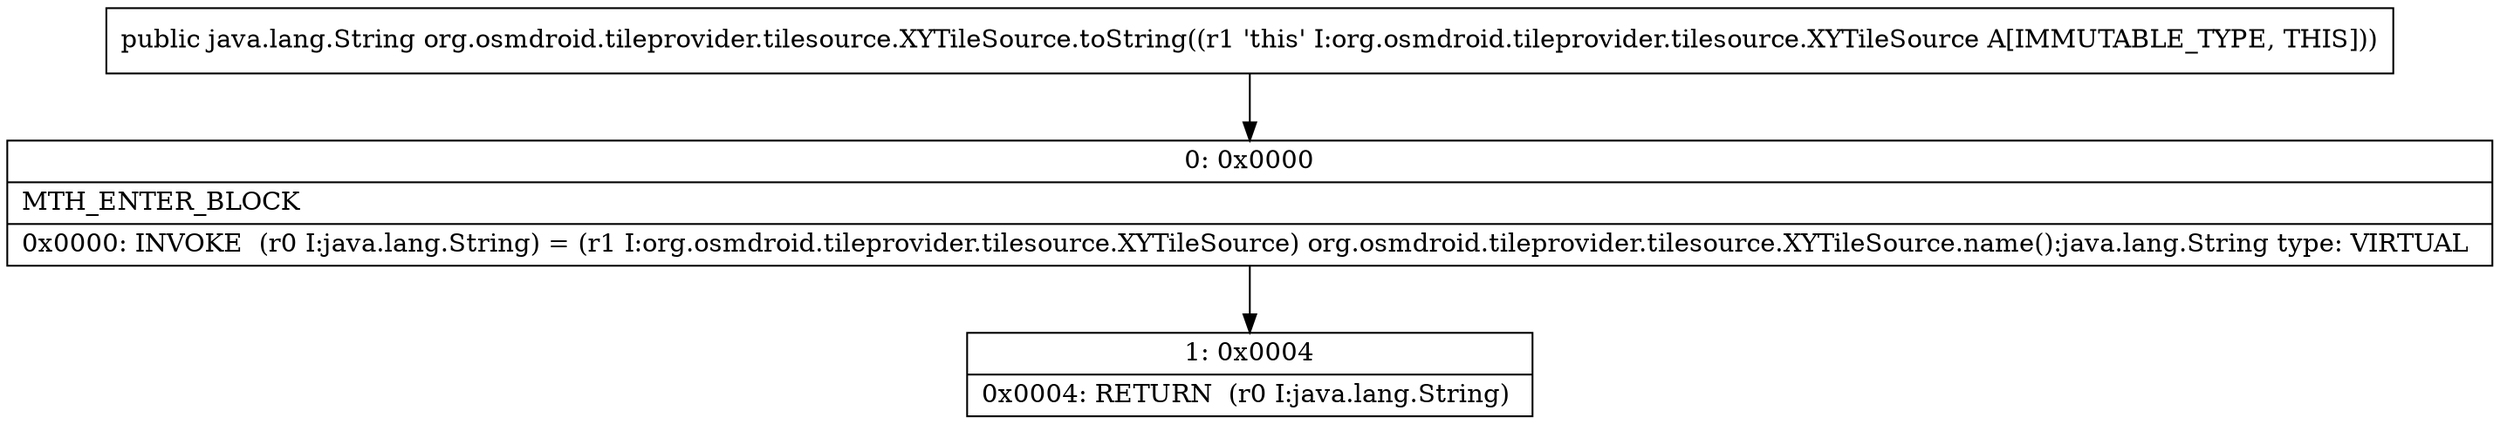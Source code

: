 digraph "CFG fororg.osmdroid.tileprovider.tilesource.XYTileSource.toString()Ljava\/lang\/String;" {
Node_0 [shape=record,label="{0\:\ 0x0000|MTH_ENTER_BLOCK\l|0x0000: INVOKE  (r0 I:java.lang.String) = (r1 I:org.osmdroid.tileprovider.tilesource.XYTileSource) org.osmdroid.tileprovider.tilesource.XYTileSource.name():java.lang.String type: VIRTUAL \l}"];
Node_1 [shape=record,label="{1\:\ 0x0004|0x0004: RETURN  (r0 I:java.lang.String) \l}"];
MethodNode[shape=record,label="{public java.lang.String org.osmdroid.tileprovider.tilesource.XYTileSource.toString((r1 'this' I:org.osmdroid.tileprovider.tilesource.XYTileSource A[IMMUTABLE_TYPE, THIS])) }"];
MethodNode -> Node_0;
Node_0 -> Node_1;
}

